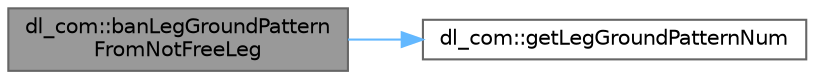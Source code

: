 digraph "dl_com::banLegGroundPatternFromNotFreeLeg"
{
 // LATEX_PDF_SIZE
  bgcolor="transparent";
  edge [fontname=Helvetica,fontsize=10,labelfontname=Helvetica,labelfontsize=10];
  node [fontname=Helvetica,fontsize=10,shape=box,height=0.2,width=0.4];
  rankdir="LR";
  Node1 [id="Node000001",label="dl_com::banLegGroundPattern\lFromNotFreeLeg",height=0.2,width=0.4,color="gray40", fillcolor="grey60", style="filled", fontcolor="black",tooltip="遊脚できない脚番号から，その脚が遊脚できない場合に取り得ない接地パターンをfalseにする．"];
  Node1 -> Node2 [id="edge1_Node000001_Node000002",color="steelblue1",style="solid",tooltip=" "];
  Node2 [id="Node000002",label="dl_com::getLegGroundPatternNum",height=0.2,width=0.4,color="grey40", fillcolor="white", style="filled",URL="$namespacedl__com.html#a6d79b0702d8cfec0775641c0189b2cf1",tooltip="脚の接地パターンの総数を返す．"];
}
